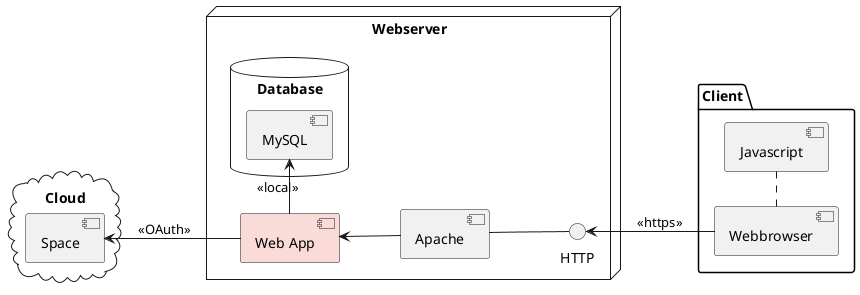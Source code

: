 @startuml example-component-diagram
left to right direction

cloud "Cloud" {
  [Space]
}

node "Webserver" {
  database "Database" {
    [MySQL]
  }
  component [Web App] #fadbd8
  [Apache] -- HTTP
  [Web App] <-- [Apache]
  [Web App] -> [MySQL] : <<local>>
}

package "Client" {
  [Webbrowser] . [Javascript]
}

[Web App] -up-> [Space] : <<OAuth>>
[Webbrowser] -up-> HTTP : <<https>>
@enduml